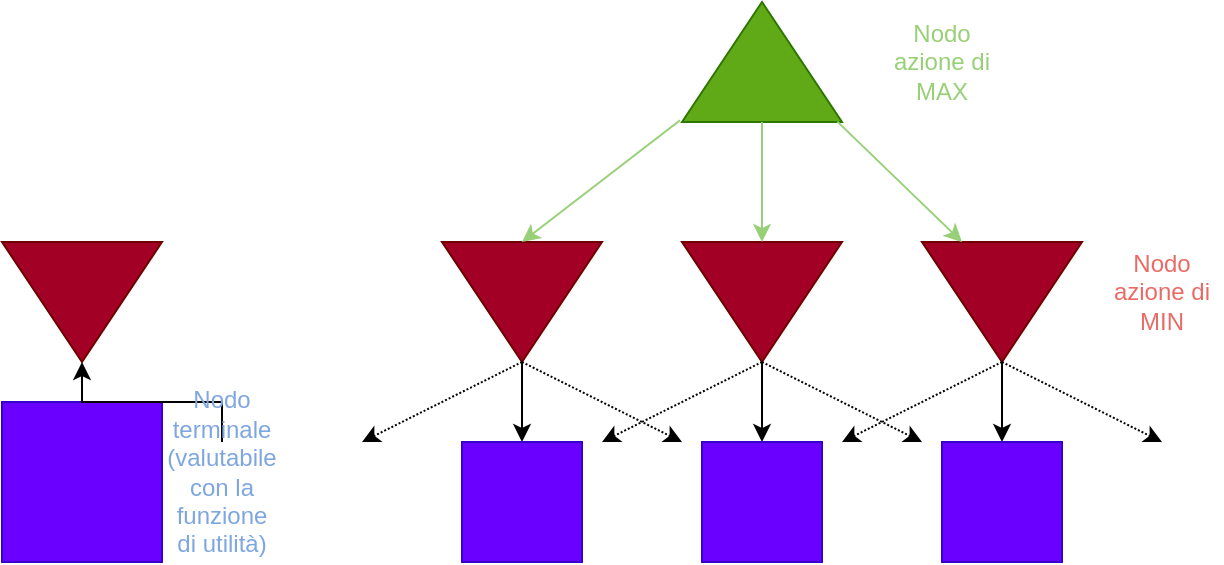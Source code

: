 <mxfile version="21.3.7" type="device">
  <diagram name="Pagina-1" id="zhKw1RSMBoc2ELwblr7J">
    <mxGraphModel dx="863" dy="505" grid="1" gridSize="10" guides="1" tooltips="1" connect="1" arrows="1" fold="1" page="1" pageScale="1" pageWidth="827" pageHeight="1169" math="0" shadow="0">
      <root>
        <mxCell id="0" />
        <mxCell id="1" parent="0" />
        <mxCell id="mvfG2KwYZWo4U_ZsmQu6-1" value="" style="triangle;whiteSpace=wrap;html=1;rotation=-90;fillColor=#60a917;strokeColor=#2D7600;fontColor=#ffffff;" parent="1" vertex="1">
          <mxGeometry x="370" y="10" width="60" height="80" as="geometry" />
        </mxCell>
        <mxCell id="mvfG2KwYZWo4U_ZsmQu6-2" value="Nodo azione di MAX" style="text;html=1;align=center;verticalAlign=middle;whiteSpace=wrap;rounded=0;fontColor=#97D077;" parent="1" vertex="1">
          <mxGeometry x="460" y="35" width="60" height="30" as="geometry" />
        </mxCell>
        <mxCell id="mvfG2KwYZWo4U_ZsmQu6-3" value="" style="triangle;whiteSpace=wrap;html=1;rotation=90;fontColor=#ffffff;noLabel=1;fillColor=#a20025;strokeColor=#6F0000;" parent="1" vertex="1">
          <mxGeometry x="30" y="130" width="60" height="80" as="geometry" />
        </mxCell>
        <mxCell id="mvfG2KwYZWo4U_ZsmQu6-4" value="Nodo azione di MIN" style="text;html=1;strokeColor=none;fillColor=none;align=center;verticalAlign=middle;whiteSpace=wrap;rounded=0;fontColor=#EA6B66;" parent="1" vertex="1">
          <mxGeometry x="570" y="150" width="60" height="30" as="geometry" />
        </mxCell>
        <mxCell id="mvfG2KwYZWo4U_ZsmQu6-5" value="" style="whiteSpace=wrap;html=1;aspect=fixed;fillColor=#6a00ff;fontColor=#ffffff;strokeColor=#3700CC;" parent="1" vertex="1">
          <mxGeometry x="20" y="220" width="80" height="80" as="geometry" />
        </mxCell>
        <mxCell id="GrTRAMUCD1fkP0nhSqk--21" value="" style="edgeStyle=orthogonalEdgeStyle;rounded=0;orthogonalLoop=1;jettySize=auto;html=1;" edge="1" parent="1" source="mvfG2KwYZWo4U_ZsmQu6-6" target="mvfG2KwYZWo4U_ZsmQu6-3">
          <mxGeometry relative="1" as="geometry" />
        </mxCell>
        <mxCell id="mvfG2KwYZWo4U_ZsmQu6-6" value="Nodo terminale&lt;br&gt;(valutabile con la funzione di utilità)" style="text;html=1;align=center;verticalAlign=middle;whiteSpace=wrap;rounded=0;fontColor=#7EA6E0;" parent="1" vertex="1">
          <mxGeometry x="100" y="240" width="60" height="30" as="geometry" />
        </mxCell>
        <mxCell id="GrTRAMUCD1fkP0nhSqk--1" value="" style="triangle;whiteSpace=wrap;html=1;rotation=90;fontColor=#ffffff;noLabel=1;fillColor=#a20025;strokeColor=#6F0000;" vertex="1" parent="1">
          <mxGeometry x="250" y="130" width="60" height="80" as="geometry" />
        </mxCell>
        <mxCell id="GrTRAMUCD1fkP0nhSqk--2" value="" style="triangle;whiteSpace=wrap;html=1;rotation=90;fontColor=#ffffff;noLabel=1;fillColor=#a20025;strokeColor=#6F0000;" vertex="1" parent="1">
          <mxGeometry x="370" y="130" width="60" height="80" as="geometry" />
        </mxCell>
        <mxCell id="GrTRAMUCD1fkP0nhSqk--3" value="" style="triangle;whiteSpace=wrap;html=1;rotation=90;fontColor=#ffffff;noLabel=1;fillColor=#a20025;strokeColor=#6F0000;" vertex="1" parent="1">
          <mxGeometry x="490" y="130" width="60" height="80" as="geometry" />
        </mxCell>
        <mxCell id="GrTRAMUCD1fkP0nhSqk--4" value="" style="endArrow=classic;html=1;rounded=0;exitX=0.014;exitY=-0.012;exitDx=0;exitDy=0;exitPerimeter=0;entryX=0;entryY=0.5;entryDx=0;entryDy=0;fontColor=#66FF66;strokeColor=#97D077;" edge="1" parent="1" source="mvfG2KwYZWo4U_ZsmQu6-1" target="GrTRAMUCD1fkP0nhSqk--1">
          <mxGeometry width="50" height="50" relative="1" as="geometry">
            <mxPoint x="300" y="250" as="sourcePoint" />
            <mxPoint x="350" y="200" as="targetPoint" />
          </mxGeometry>
        </mxCell>
        <mxCell id="GrTRAMUCD1fkP0nhSqk--5" value="" style="endArrow=classic;html=1;rounded=0;exitX=0;exitY=0.5;exitDx=0;exitDy=0;entryX=0;entryY=0.5;entryDx=0;entryDy=0;strokeColor=#97D077;" edge="1" parent="1" source="mvfG2KwYZWo4U_ZsmQu6-1" target="GrTRAMUCD1fkP0nhSqk--2">
          <mxGeometry width="50" height="50" relative="1" as="geometry">
            <mxPoint x="369" y="89" as="sourcePoint" />
            <mxPoint x="290" y="150" as="targetPoint" />
          </mxGeometry>
        </mxCell>
        <mxCell id="GrTRAMUCD1fkP0nhSqk--6" value="" style="endArrow=classic;html=1;rounded=0;exitX=0.003;exitY=0.971;exitDx=0;exitDy=0;exitPerimeter=0;entryX=0;entryY=0.75;entryDx=0;entryDy=0;strokeColor=#97D077;" edge="1" parent="1" source="mvfG2KwYZWo4U_ZsmQu6-1" target="GrTRAMUCD1fkP0nhSqk--3">
          <mxGeometry width="50" height="50" relative="1" as="geometry">
            <mxPoint x="379" y="99" as="sourcePoint" />
            <mxPoint x="300" y="160" as="targetPoint" />
          </mxGeometry>
        </mxCell>
        <mxCell id="GrTRAMUCD1fkP0nhSqk--7" value="" style="endArrow=classic;html=1;rounded=0;exitX=1;exitY=0.5;exitDx=0;exitDy=0;dashed=1;dashPattern=1 1;" edge="1" parent="1" source="GrTRAMUCD1fkP0nhSqk--1">
          <mxGeometry width="50" height="50" relative="1" as="geometry">
            <mxPoint x="300" y="250" as="sourcePoint" />
            <mxPoint x="200" y="240" as="targetPoint" />
          </mxGeometry>
        </mxCell>
        <mxCell id="GrTRAMUCD1fkP0nhSqk--8" value="" style="endArrow=classic;html=1;rounded=0;" edge="1" parent="1">
          <mxGeometry width="50" height="50" relative="1" as="geometry">
            <mxPoint x="280" y="200" as="sourcePoint" />
            <mxPoint x="280" y="240" as="targetPoint" />
          </mxGeometry>
        </mxCell>
        <mxCell id="GrTRAMUCD1fkP0nhSqk--9" value="" style="endArrow=classic;html=1;rounded=0;dashed=1;dashPattern=1 1;" edge="1" parent="1">
          <mxGeometry width="50" height="50" relative="1" as="geometry">
            <mxPoint x="280" y="200" as="sourcePoint" />
            <mxPoint x="360" y="240" as="targetPoint" />
          </mxGeometry>
        </mxCell>
        <mxCell id="GrTRAMUCD1fkP0nhSqk--11" value="" style="endArrow=classic;html=1;rounded=0;exitX=1;exitY=0.5;exitDx=0;exitDy=0;dashed=1;dashPattern=1 1;" edge="1" parent="1">
          <mxGeometry width="50" height="50" relative="1" as="geometry">
            <mxPoint x="400" y="200" as="sourcePoint" />
            <mxPoint x="320" y="240" as="targetPoint" />
          </mxGeometry>
        </mxCell>
        <mxCell id="GrTRAMUCD1fkP0nhSqk--12" value="" style="endArrow=classic;html=1;rounded=0;" edge="1" parent="1">
          <mxGeometry width="50" height="50" relative="1" as="geometry">
            <mxPoint x="400" y="200" as="sourcePoint" />
            <mxPoint x="400" y="240" as="targetPoint" />
          </mxGeometry>
        </mxCell>
        <mxCell id="GrTRAMUCD1fkP0nhSqk--13" value="" style="endArrow=classic;html=1;rounded=0;dashed=1;dashPattern=1 1;" edge="1" parent="1">
          <mxGeometry width="50" height="50" relative="1" as="geometry">
            <mxPoint x="400" y="200" as="sourcePoint" />
            <mxPoint x="480" y="240" as="targetPoint" />
          </mxGeometry>
        </mxCell>
        <mxCell id="GrTRAMUCD1fkP0nhSqk--14" value="" style="endArrow=classic;html=1;rounded=0;exitX=1;exitY=0.5;exitDx=0;exitDy=0;dashed=1;dashPattern=1 1;" edge="1" parent="1">
          <mxGeometry width="50" height="50" relative="1" as="geometry">
            <mxPoint x="520" y="200" as="sourcePoint" />
            <mxPoint x="440" y="240" as="targetPoint" />
          </mxGeometry>
        </mxCell>
        <mxCell id="GrTRAMUCD1fkP0nhSqk--15" value="" style="endArrow=classic;html=1;rounded=0;" edge="1" parent="1">
          <mxGeometry width="50" height="50" relative="1" as="geometry">
            <mxPoint x="520" y="200" as="sourcePoint" />
            <mxPoint x="520" y="240" as="targetPoint" />
          </mxGeometry>
        </mxCell>
        <mxCell id="GrTRAMUCD1fkP0nhSqk--16" value="" style="endArrow=classic;html=1;rounded=0;dashed=1;dashPattern=1 1;" edge="1" parent="1">
          <mxGeometry width="50" height="50" relative="1" as="geometry">
            <mxPoint x="520" y="200" as="sourcePoint" />
            <mxPoint x="600" y="240" as="targetPoint" />
          </mxGeometry>
        </mxCell>
        <mxCell id="GrTRAMUCD1fkP0nhSqk--17" value="" style="whiteSpace=wrap;html=1;aspect=fixed;fillColor=#6a00ff;fontColor=#ffffff;strokeColor=#3700CC;" vertex="1" parent="1">
          <mxGeometry x="250" y="240" width="60" height="60" as="geometry" />
        </mxCell>
        <mxCell id="GrTRAMUCD1fkP0nhSqk--19" value="" style="whiteSpace=wrap;html=1;aspect=fixed;fillColor=#6a00ff;fontColor=#ffffff;strokeColor=#3700CC;" vertex="1" parent="1">
          <mxGeometry x="370" y="240" width="60" height="60" as="geometry" />
        </mxCell>
        <mxCell id="GrTRAMUCD1fkP0nhSqk--20" value="" style="whiteSpace=wrap;html=1;aspect=fixed;fillColor=#6a00ff;fontColor=#ffffff;strokeColor=#3700CC;" vertex="1" parent="1">
          <mxGeometry x="490" y="240" width="60" height="60" as="geometry" />
        </mxCell>
      </root>
    </mxGraphModel>
  </diagram>
</mxfile>
